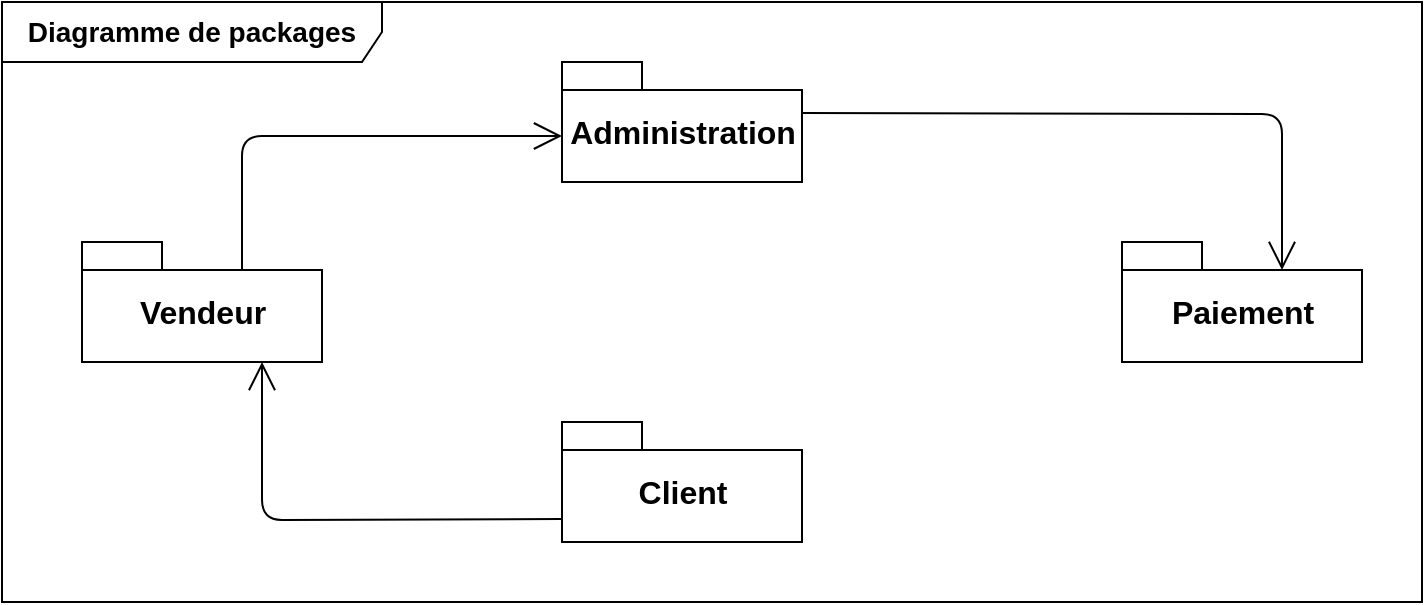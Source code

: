 <mxfile version="13.9.9" type="device"><diagram id="EjgfVHMX91sY4BB7xJDk" name="Page-1"><mxGraphModel dx="852" dy="486" grid="1" gridSize="10" guides="1" tooltips="1" connect="1" arrows="1" fold="1" page="1" pageScale="1" pageWidth="827" pageHeight="1169" math="0" shadow="0"><root><mxCell id="0"/><mxCell id="1" parent="0"/><mxCell id="GvWNycBWG6uAy-ju4Qhz-1" value="&lt;b&gt;&lt;font style=&quot;font-size: 14px&quot;&gt;Diagramme de packages&lt;/font&gt;&lt;/b&gt;" style="shape=umlFrame;whiteSpace=wrap;html=1;width=190;height=30;" vertex="1" parent="1"><mxGeometry x="120" y="160" width="710" height="300" as="geometry"/></mxCell><mxCell id="GvWNycBWG6uAy-ju4Qhz-2" value="&lt;font style=&quot;font-size: 16px&quot;&gt;Client&lt;/font&gt;" style="shape=folder;fontStyle=1;spacingTop=10;tabWidth=40;tabHeight=14;tabPosition=left;html=1;" vertex="1" parent="1"><mxGeometry x="400" y="370" width="120" height="60" as="geometry"/></mxCell><mxCell id="GvWNycBWG6uAy-ju4Qhz-3" value="&lt;font style=&quot;font-size: 16px&quot;&gt;Vendeur&lt;/font&gt;" style="shape=folder;fontStyle=1;spacingTop=10;tabWidth=40;tabHeight=14;tabPosition=left;html=1;" vertex="1" parent="1"><mxGeometry x="160" y="280" width="120" height="60" as="geometry"/></mxCell><mxCell id="GvWNycBWG6uAy-ju4Qhz-4" value="&lt;font style=&quot;font-size: 16px&quot;&gt;Administration&lt;/font&gt;" style="shape=folder;fontStyle=1;spacingTop=10;tabWidth=40;tabHeight=14;tabPosition=left;html=1;" vertex="1" parent="1"><mxGeometry x="400" y="190" width="120" height="60" as="geometry"/></mxCell><mxCell id="GvWNycBWG6uAy-ju4Qhz-5" value="&lt;font style=&quot;font-size: 16px&quot;&gt;Paiement&lt;/font&gt;" style="shape=folder;fontStyle=1;spacingTop=10;tabWidth=40;tabHeight=14;tabPosition=left;html=1;" vertex="1" parent="1"><mxGeometry x="680" y="280" width="120" height="60" as="geometry"/></mxCell><mxCell id="GvWNycBWG6uAy-ju4Qhz-6" value="" style="endArrow=open;endFill=1;endSize=12;html=1;entryX=0.75;entryY=1;entryDx=0;entryDy=0;entryPerimeter=0;exitX=0;exitY=0;exitDx=0;exitDy=48.5;exitPerimeter=0;" edge="1" parent="1" source="GvWNycBWG6uAy-ju4Qhz-2" target="GvWNycBWG6uAy-ju4Qhz-3"><mxGeometry width="160" relative="1" as="geometry"><mxPoint x="140" y="399.5" as="sourcePoint"/><mxPoint x="300" y="399.5" as="targetPoint"/><Array as="points"><mxPoint x="250" y="419"/></Array></mxGeometry></mxCell><mxCell id="GvWNycBWG6uAy-ju4Qhz-9" value="" style="endArrow=open;endFill=1;endSize=12;html=1;entryX=0;entryY=0;entryDx=0;entryDy=37;entryPerimeter=0;exitX=0;exitY=0;exitDx=80;exitDy=14;exitPerimeter=0;" edge="1" parent="1" source="GvWNycBWG6uAy-ju4Qhz-3" target="GvWNycBWG6uAy-ju4Qhz-4"><mxGeometry width="160" relative="1" as="geometry"><mxPoint x="450" y="310" as="sourcePoint"/><mxPoint x="610" y="310" as="targetPoint"/><Array as="points"><mxPoint x="240" y="227"/></Array></mxGeometry></mxCell><mxCell id="GvWNycBWG6uAy-ju4Qhz-10" value="" style="endArrow=open;endFill=1;endSize=12;html=1;exitX=0;exitY=0;exitDx=120;exitDy=25.5;exitPerimeter=0;entryX=0;entryY=0;entryDx=80;entryDy=14;entryPerimeter=0;" edge="1" parent="1" source="GvWNycBWG6uAy-ju4Qhz-4" target="GvWNycBWG6uAy-ju4Qhz-5"><mxGeometry width="160" relative="1" as="geometry"><mxPoint x="450" y="310" as="sourcePoint"/><mxPoint x="610" y="310" as="targetPoint"/><Array as="points"><mxPoint x="760" y="216"/></Array></mxGeometry></mxCell></root></mxGraphModel></diagram></mxfile>
